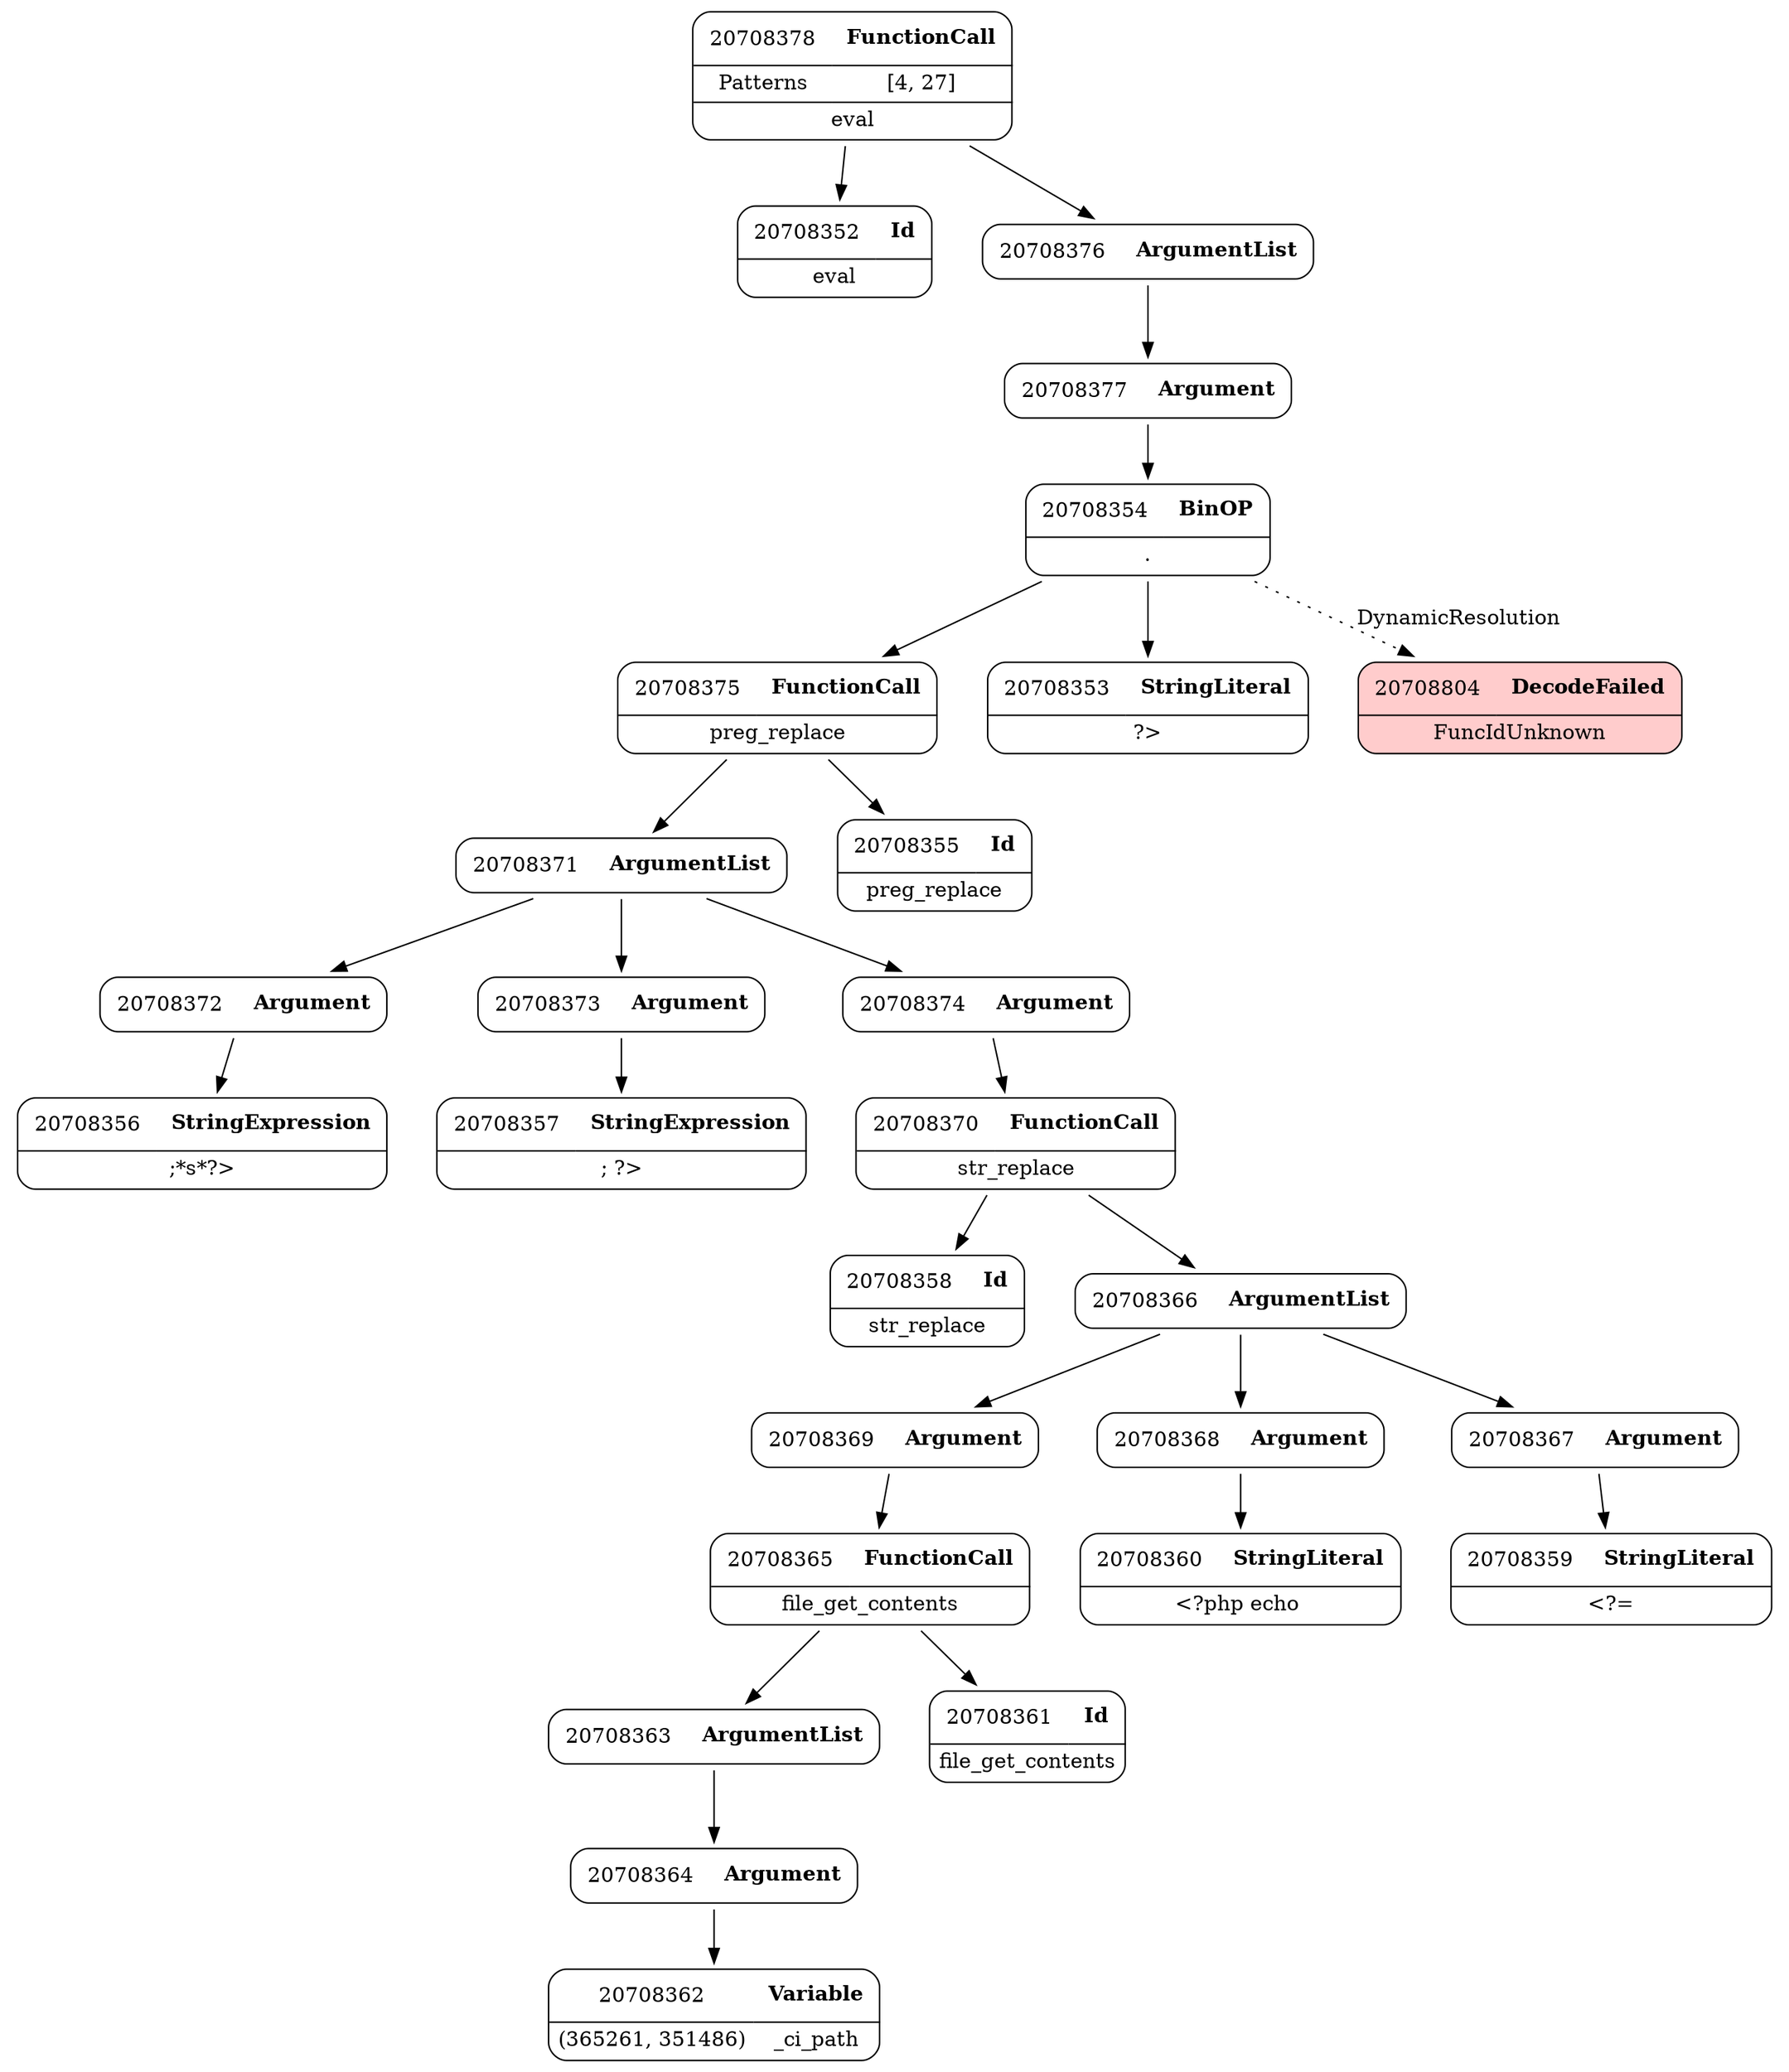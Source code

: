 digraph ast {
node [shape=none];
20708378 [label=<<TABLE border='1' cellspacing='0' cellpadding='10' style='rounded' ><TR><TD border='0'>20708378</TD><TD border='0'><B>FunctionCall</B></TD></TR><HR/><TR><TD border='0' cellpadding='5'>Patterns</TD><TD border='0' cellpadding='5'>[4, 27]</TD></TR><HR/><TR><TD border='0' cellpadding='5' colspan='2'>eval</TD></TR></TABLE>>];
20708378 -> 20708352 [weight=2];
20708378 -> 20708376 [weight=2];
20708377 [label=<<TABLE border='1' cellspacing='0' cellpadding='10' style='rounded' ><TR><TD border='0'>20708377</TD><TD border='0'><B>Argument</B></TD></TR></TABLE>>];
20708377 -> 20708354 [weight=2];
20708376 [label=<<TABLE border='1' cellspacing='0' cellpadding='10' style='rounded' ><TR><TD border='0'>20708376</TD><TD border='0'><B>ArgumentList</B></TD></TR></TABLE>>];
20708376 -> 20708377 [weight=2];
20708371 [label=<<TABLE border='1' cellspacing='0' cellpadding='10' style='rounded' ><TR><TD border='0'>20708371</TD><TD border='0'><B>ArgumentList</B></TD></TR></TABLE>>];
20708371 -> 20708372 [weight=2];
20708371 -> 20708373 [weight=2];
20708371 -> 20708374 [weight=2];
20708370 [label=<<TABLE border='1' cellspacing='0' cellpadding='10' style='rounded' ><TR><TD border='0'>20708370</TD><TD border='0'><B>FunctionCall</B></TD></TR><HR/><TR><TD border='0' cellpadding='5' colspan='2'>str_replace</TD></TR></TABLE>>];
20708370 -> 20708358 [weight=2];
20708370 -> 20708366 [weight=2];
20708369 [label=<<TABLE border='1' cellspacing='0' cellpadding='10' style='rounded' ><TR><TD border='0'>20708369</TD><TD border='0'><B>Argument</B></TD></TR></TABLE>>];
20708369 -> 20708365 [weight=2];
20708368 [label=<<TABLE border='1' cellspacing='0' cellpadding='10' style='rounded' ><TR><TD border='0'>20708368</TD><TD border='0'><B>Argument</B></TD></TR></TABLE>>];
20708368 -> 20708360 [weight=2];
20708375 [label=<<TABLE border='1' cellspacing='0' cellpadding='10' style='rounded' ><TR><TD border='0'>20708375</TD><TD border='0'><B>FunctionCall</B></TD></TR><HR/><TR><TD border='0' cellpadding='5' colspan='2'>preg_replace</TD></TR></TABLE>>];
20708375 -> 20708355 [weight=2];
20708375 -> 20708371 [weight=2];
20708374 [label=<<TABLE border='1' cellspacing='0' cellpadding='10' style='rounded' ><TR><TD border='0'>20708374</TD><TD border='0'><B>Argument</B></TD></TR></TABLE>>];
20708374 -> 20708370 [weight=2];
20708373 [label=<<TABLE border='1' cellspacing='0' cellpadding='10' style='rounded' ><TR><TD border='0'>20708373</TD><TD border='0'><B>Argument</B></TD></TR></TABLE>>];
20708373 -> 20708357 [weight=2];
20708372 [label=<<TABLE border='1' cellspacing='0' cellpadding='10' style='rounded' ><TR><TD border='0'>20708372</TD><TD border='0'><B>Argument</B></TD></TR></TABLE>>];
20708372 -> 20708356 [weight=2];
20708363 [label=<<TABLE border='1' cellspacing='0' cellpadding='10' style='rounded' ><TR><TD border='0'>20708363</TD><TD border='0'><B>ArgumentList</B></TD></TR></TABLE>>];
20708363 -> 20708364 [weight=2];
20708362 [label=<<TABLE border='1' cellspacing='0' cellpadding='10' style='rounded' ><TR><TD border='0'>20708362</TD><TD border='0'><B>Variable</B></TD></TR><HR/><TR><TD border='0' cellpadding='5'>(365261, 351486)</TD><TD border='0' cellpadding='5'>_ci_path</TD></TR></TABLE>>];
20708361 [label=<<TABLE border='1' cellspacing='0' cellpadding='10' style='rounded' ><TR><TD border='0'>20708361</TD><TD border='0'><B>Id</B></TD></TR><HR/><TR><TD border='0' cellpadding='5' colspan='2'>file_get_contents</TD></TR></TABLE>>];
20708360 [label=<<TABLE border='1' cellspacing='0' cellpadding='10' style='rounded' ><TR><TD border='0'>20708360</TD><TD border='0'><B>StringLiteral</B></TD></TR><HR/><TR><TD border='0' cellpadding='5' colspan='2'>&lt;?php echo </TD></TR></TABLE>>];
20708367 [label=<<TABLE border='1' cellspacing='0' cellpadding='10' style='rounded' ><TR><TD border='0'>20708367</TD><TD border='0'><B>Argument</B></TD></TR></TABLE>>];
20708367 -> 20708359 [weight=2];
20708366 [label=<<TABLE border='1' cellspacing='0' cellpadding='10' style='rounded' ><TR><TD border='0'>20708366</TD><TD border='0'><B>ArgumentList</B></TD></TR></TABLE>>];
20708366 -> 20708367 [weight=2];
20708366 -> 20708368 [weight=2];
20708366 -> 20708369 [weight=2];
20708365 [label=<<TABLE border='1' cellspacing='0' cellpadding='10' style='rounded' ><TR><TD border='0'>20708365</TD><TD border='0'><B>FunctionCall</B></TD></TR><HR/><TR><TD border='0' cellpadding='5' colspan='2'>file_get_contents</TD></TR></TABLE>>];
20708365 -> 20708361 [weight=2];
20708365 -> 20708363 [weight=2];
20708364 [label=<<TABLE border='1' cellspacing='0' cellpadding='10' style='rounded' ><TR><TD border='0'>20708364</TD><TD border='0'><B>Argument</B></TD></TR></TABLE>>];
20708364 -> 20708362 [weight=2];
20708355 [label=<<TABLE border='1' cellspacing='0' cellpadding='10' style='rounded' ><TR><TD border='0'>20708355</TD><TD border='0'><B>Id</B></TD></TR><HR/><TR><TD border='0' cellpadding='5' colspan='2'>preg_replace</TD></TR></TABLE>>];
20708354 [label=<<TABLE border='1' cellspacing='0' cellpadding='10' style='rounded' ><TR><TD border='0'>20708354</TD><TD border='0'><B>BinOP</B></TD></TR><HR/><TR><TD border='0' cellpadding='5' colspan='2'>.</TD></TR></TABLE>>];
20708354 -> 20708353 [weight=2];
20708354 -> 20708375 [weight=2];
20708354 -> 20708804 [style=dotted,label=DynamicResolution];
20708353 [label=<<TABLE border='1' cellspacing='0' cellpadding='10' style='rounded' ><TR><TD border='0'>20708353</TD><TD border='0'><B>StringLiteral</B></TD></TR><HR/><TR><TD border='0' cellpadding='5' colspan='2'>?&gt;</TD></TR></TABLE>>];
20708352 [label=<<TABLE border='1' cellspacing='0' cellpadding='10' style='rounded' ><TR><TD border='0'>20708352</TD><TD border='0'><B>Id</B></TD></TR><HR/><TR><TD border='0' cellpadding='5' colspan='2'>eval</TD></TR></TABLE>>];
20708359 [label=<<TABLE border='1' cellspacing='0' cellpadding='10' style='rounded' ><TR><TD border='0'>20708359</TD><TD border='0'><B>StringLiteral</B></TD></TR><HR/><TR><TD border='0' cellpadding='5' colspan='2'>&lt;?=</TD></TR></TABLE>>];
20708358 [label=<<TABLE border='1' cellspacing='0' cellpadding='10' style='rounded' ><TR><TD border='0'>20708358</TD><TD border='0'><B>Id</B></TD></TR><HR/><TR><TD border='0' cellpadding='5' colspan='2'>str_replace</TD></TR></TABLE>>];
20708357 [label=<<TABLE border='1' cellspacing='0' cellpadding='10' style='rounded' ><TR><TD border='0'>20708357</TD><TD border='0'><B>StringExpression</B></TD></TR><HR/><TR><TD border='0' cellpadding='5' colspan='2'>; ?&gt;</TD></TR></TABLE>>];
20708356 [label=<<TABLE border='1' cellspacing='0' cellpadding='10' style='rounded' ><TR><TD border='0'>20708356</TD><TD border='0'><B>StringExpression</B></TD></TR><HR/><TR><TD border='0' cellpadding='5' colspan='2'>;*s*?&gt;</TD></TR></TABLE>>];
20708804 [label=<<TABLE border='1' cellspacing='0' cellpadding='10' style='rounded' bgcolor='#FFCCCC' ><TR><TD border='0'>20708804</TD><TD border='0'><B>DecodeFailed</B></TD></TR><HR/><TR><TD border='0' cellpadding='5' colspan='2'>FuncIdUnknown</TD></TR></TABLE>>];
}
